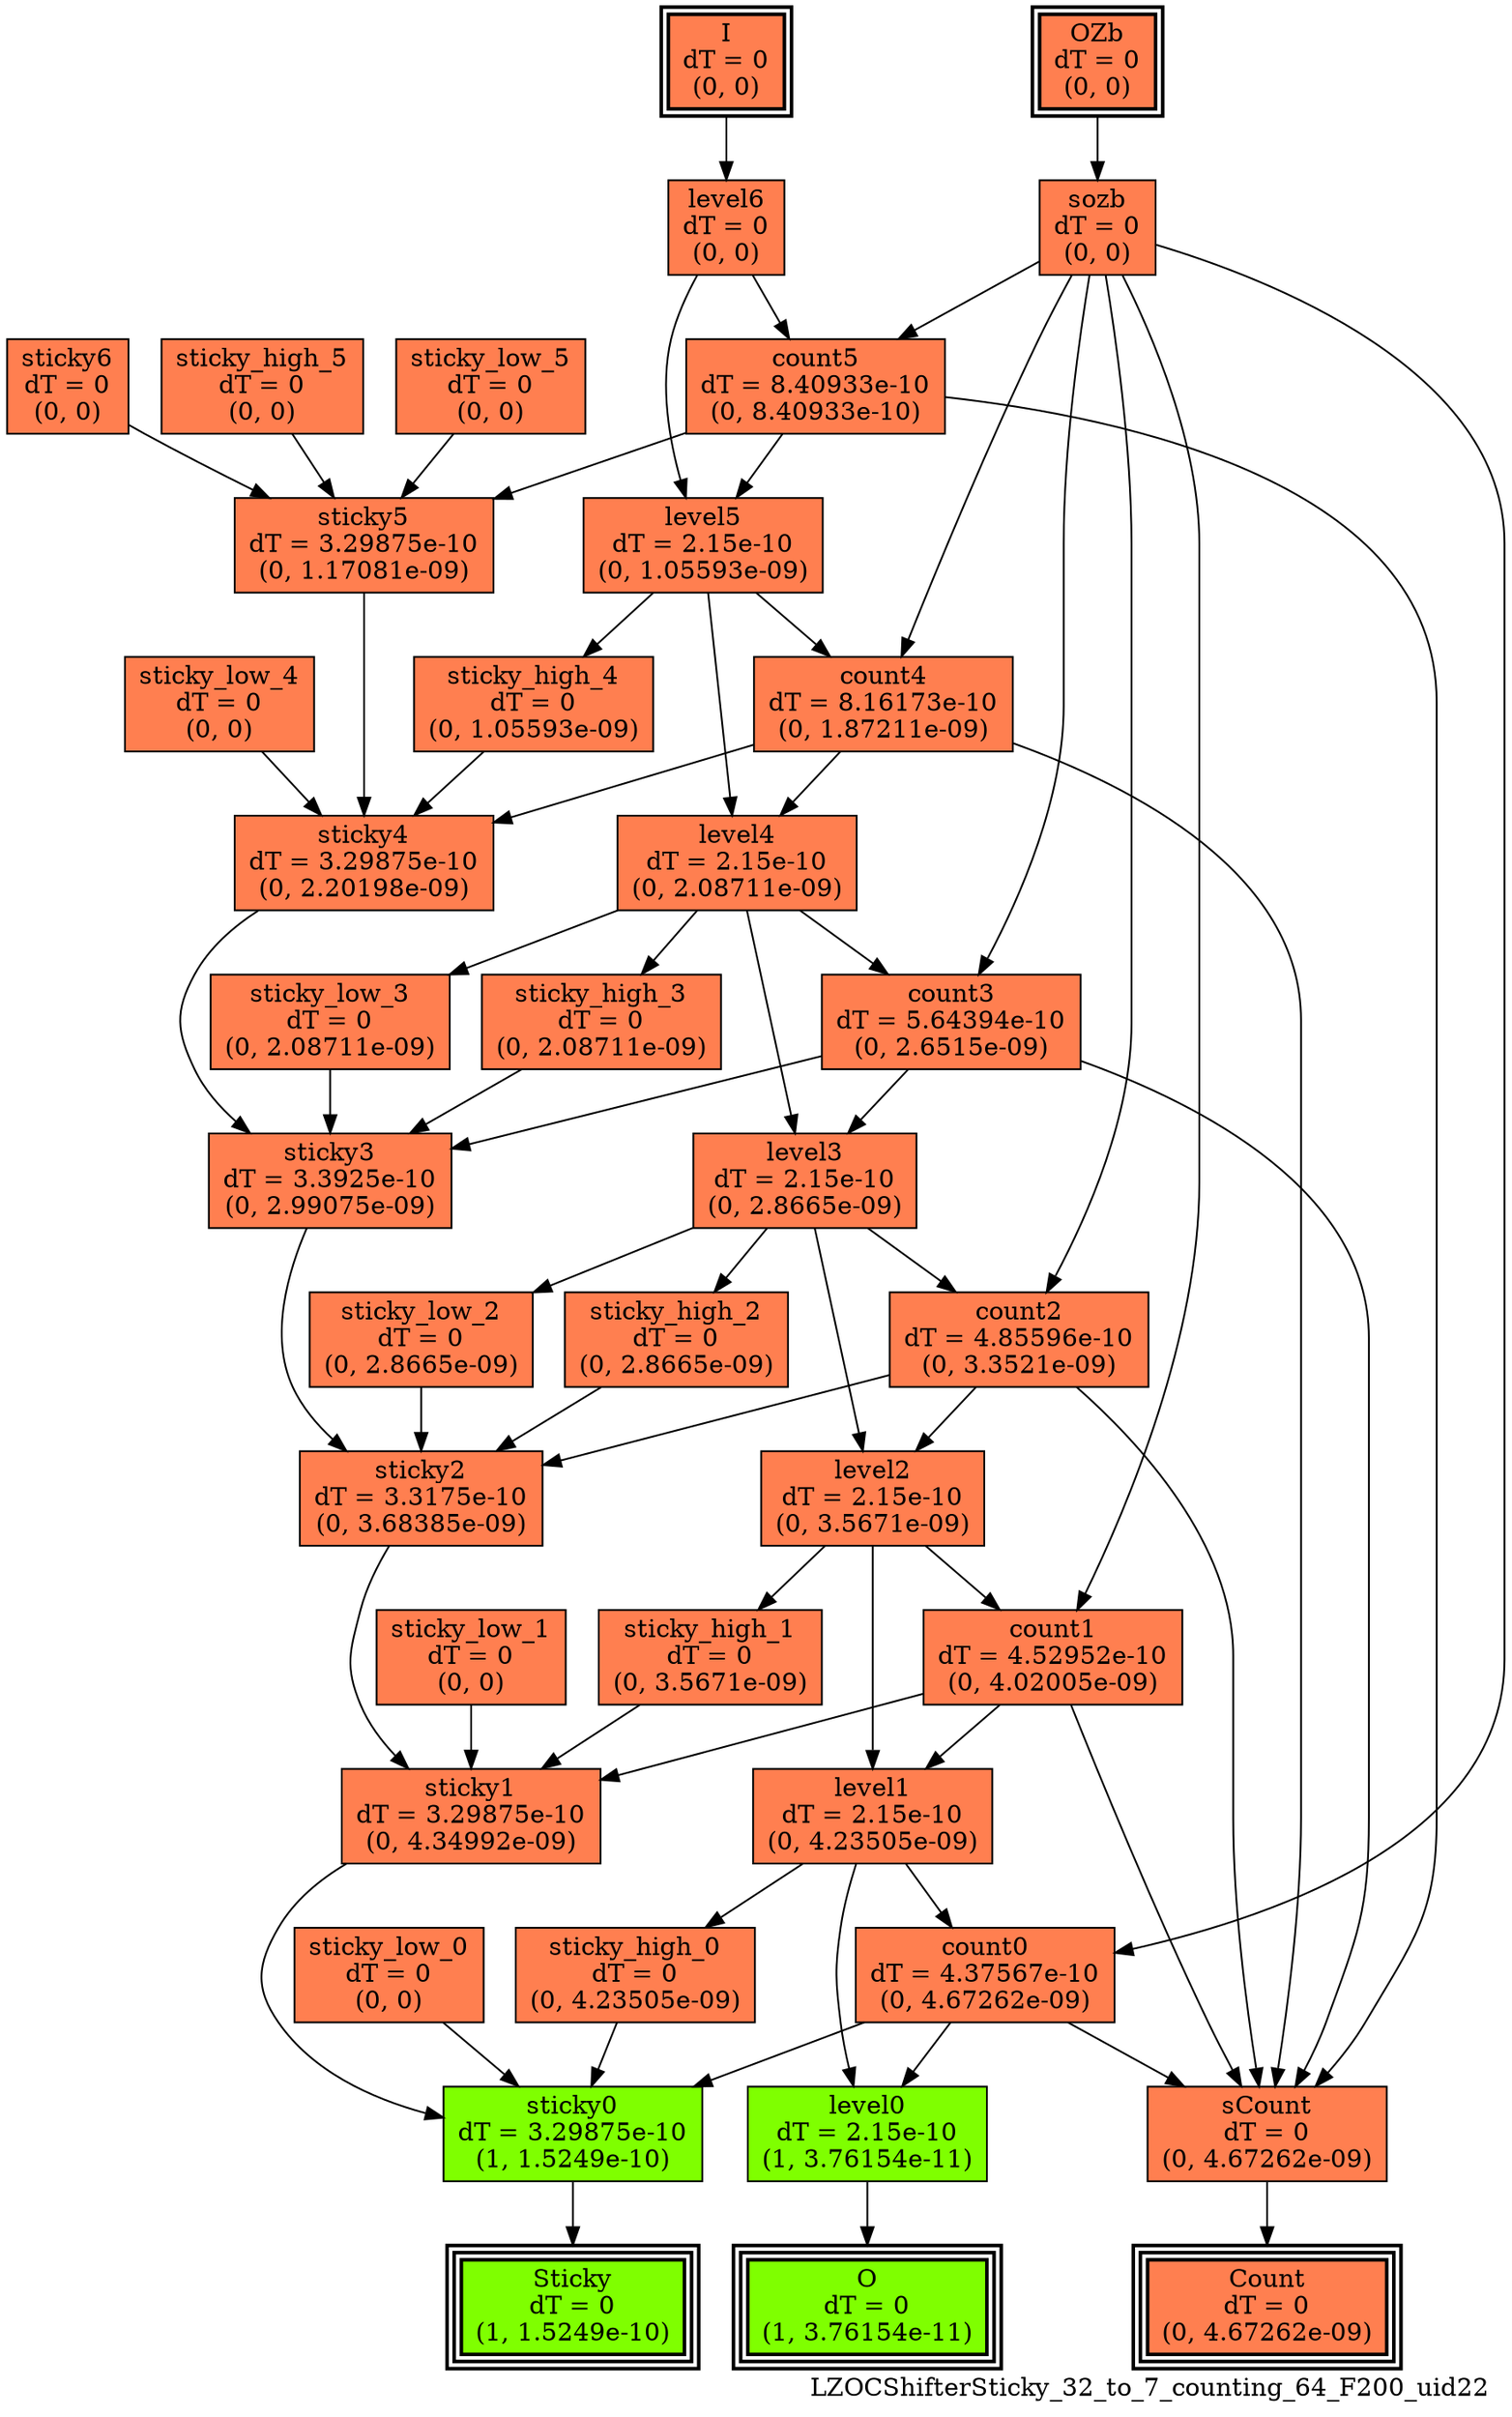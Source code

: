 digraph LZOCShifterSticky_32_to_7_counting_64_F200_uid22
{
	//graph drawing options
	label=LZOCShifterSticky_32_to_7_counting_64_F200_uid22;
	labelloc=bottom;
	labeljust=right;
	ratio=auto;
	nodesep=0.25;
	ranksep=0.5;

	//input/output signals of operator LZOCShifterSticky_32_to_7_counting_64_F200_uid22
	I__LZOCShifterSticky_32_to_7_counting_64_F200_uid22 [ label="I\ndT = 0\n(0, 0)", shape=box, color=black, style="bold, filled", fillcolor=coral, peripheries=2 ];
	OZb__LZOCShifterSticky_32_to_7_counting_64_F200_uid22 [ label="OZb\ndT = 0\n(0, 0)", shape=box, color=black, style="bold, filled", fillcolor=coral, peripheries=2 ];
	Count__LZOCShifterSticky_32_to_7_counting_64_F200_uid22 [ label="Count\ndT = 0\n(0, 4.67262e-09)", shape=box, color=black, style="bold, filled", fillcolor=coral, peripheries=3 ];
	O__LZOCShifterSticky_32_to_7_counting_64_F200_uid22 [ label="O\ndT = 0\n(1, 3.76154e-11)", shape=box, color=black, style="bold, filled", fillcolor=chartreuse, peripheries=3 ];
	Sticky__LZOCShifterSticky_32_to_7_counting_64_F200_uid22 [ label="Sticky\ndT = 0\n(1, 1.5249e-10)", shape=box, color=black, style="bold, filled", fillcolor=chartreuse, peripheries=3 ];
	{rank=same I__LZOCShifterSticky_32_to_7_counting_64_F200_uid22, OZb__LZOCShifterSticky_32_to_7_counting_64_F200_uid22};
	{rank=same Count__LZOCShifterSticky_32_to_7_counting_64_F200_uid22, O__LZOCShifterSticky_32_to_7_counting_64_F200_uid22, Sticky__LZOCShifterSticky_32_to_7_counting_64_F200_uid22};
	//internal signals of operator LZOCShifterSticky_32_to_7_counting_64_F200_uid22
	level6__LZOCShifterSticky_32_to_7_counting_64_F200_uid22 [ label="level6\ndT = 0\n(0, 0)", shape=box, color=black, style=filled, fillcolor=coral, peripheries=1 ];
	sozb__LZOCShifterSticky_32_to_7_counting_64_F200_uid22 [ label="sozb\ndT = 0\n(0, 0)", shape=box, color=black, style=filled, fillcolor=coral, peripheries=1 ];
	sticky6__LZOCShifterSticky_32_to_7_counting_64_F200_uid22 [ label="sticky6\ndT = 0\n(0, 0)", shape=box, color=black, style=filled, fillcolor=coral, peripheries=1 ];
	count5__LZOCShifterSticky_32_to_7_counting_64_F200_uid22 [ label="count5\ndT = 8.40933e-10\n(0, 8.40933e-10)", shape=box, color=black, style=filled, fillcolor=coral, peripheries=1 ];
	level5__LZOCShifterSticky_32_to_7_counting_64_F200_uid22 [ label="level5\ndT = 2.15e-10\n(0, 1.05593e-09)", shape=box, color=black, style=filled, fillcolor=coral, peripheries=1 ];
	sticky_high_5__LZOCShifterSticky_32_to_7_counting_64_F200_uid22 [ label="sticky_high_5\ndT = 0\n(0, 0)", shape=box, color=black, style=filled, fillcolor=coral, peripheries=1 ];
	sticky_low_5__LZOCShifterSticky_32_to_7_counting_64_F200_uid22 [ label="sticky_low_5\ndT = 0\n(0, 0)", shape=box, color=black, style=filled, fillcolor=coral, peripheries=1 ];
	sticky5__LZOCShifterSticky_32_to_7_counting_64_F200_uid22 [ label="sticky5\ndT = 3.29875e-10\n(0, 1.17081e-09)", shape=box, color=black, style=filled, fillcolor=coral, peripheries=1 ];
	count4__LZOCShifterSticky_32_to_7_counting_64_F200_uid22 [ label="count4\ndT = 8.16173e-10\n(0, 1.87211e-09)", shape=box, color=black, style=filled, fillcolor=coral, peripheries=1 ];
	level4__LZOCShifterSticky_32_to_7_counting_64_F200_uid22 [ label="level4\ndT = 2.15e-10\n(0, 2.08711e-09)", shape=box, color=black, style=filled, fillcolor=coral, peripheries=1 ];
	sticky_high_4__LZOCShifterSticky_32_to_7_counting_64_F200_uid22 [ label="sticky_high_4\ndT = 0\n(0, 1.05593e-09)", shape=box, color=black, style=filled, fillcolor=coral, peripheries=1 ];
	sticky_low_4__LZOCShifterSticky_32_to_7_counting_64_F200_uid22 [ label="sticky_low_4\ndT = 0\n(0, 0)", shape=box, color=black, style=filled, fillcolor=coral, peripheries=1 ];
	sticky4__LZOCShifterSticky_32_to_7_counting_64_F200_uid22 [ label="sticky4\ndT = 3.29875e-10\n(0, 2.20198e-09)", shape=box, color=black, style=filled, fillcolor=coral, peripheries=1 ];
	count3__LZOCShifterSticky_32_to_7_counting_64_F200_uid22 [ label="count3\ndT = 5.64394e-10\n(0, 2.6515e-09)", shape=box, color=black, style=filled, fillcolor=coral, peripheries=1 ];
	level3__LZOCShifterSticky_32_to_7_counting_64_F200_uid22 [ label="level3\ndT = 2.15e-10\n(0, 2.8665e-09)", shape=box, color=black, style=filled, fillcolor=coral, peripheries=1 ];
	sticky_high_3__LZOCShifterSticky_32_to_7_counting_64_F200_uid22 [ label="sticky_high_3\ndT = 0\n(0, 2.08711e-09)", shape=box, color=black, style=filled, fillcolor=coral, peripheries=1 ];
	sticky_low_3__LZOCShifterSticky_32_to_7_counting_64_F200_uid22 [ label="sticky_low_3\ndT = 0\n(0, 2.08711e-09)", shape=box, color=black, style=filled, fillcolor=coral, peripheries=1 ];
	sticky3__LZOCShifterSticky_32_to_7_counting_64_F200_uid22 [ label="sticky3\ndT = 3.3925e-10\n(0, 2.99075e-09)", shape=box, color=black, style=filled, fillcolor=coral, peripheries=1 ];
	count2__LZOCShifterSticky_32_to_7_counting_64_F200_uid22 [ label="count2\ndT = 4.85596e-10\n(0, 3.3521e-09)", shape=box, color=black, style=filled, fillcolor=coral, peripheries=1 ];
	level2__LZOCShifterSticky_32_to_7_counting_64_F200_uid22 [ label="level2\ndT = 2.15e-10\n(0, 3.5671e-09)", shape=box, color=black, style=filled, fillcolor=coral, peripheries=1 ];
	sticky_high_2__LZOCShifterSticky_32_to_7_counting_64_F200_uid22 [ label="sticky_high_2\ndT = 0\n(0, 2.8665e-09)", shape=box, color=black, style=filled, fillcolor=coral, peripheries=1 ];
	sticky_low_2__LZOCShifterSticky_32_to_7_counting_64_F200_uid22 [ label="sticky_low_2\ndT = 0\n(0, 2.8665e-09)", shape=box, color=black, style=filled, fillcolor=coral, peripheries=1 ];
	sticky2__LZOCShifterSticky_32_to_7_counting_64_F200_uid22 [ label="sticky2\ndT = 3.3175e-10\n(0, 3.68385e-09)", shape=box, color=black, style=filled, fillcolor=coral, peripheries=1 ];
	count1__LZOCShifterSticky_32_to_7_counting_64_F200_uid22 [ label="count1\ndT = 4.52952e-10\n(0, 4.02005e-09)", shape=box, color=black, style=filled, fillcolor=coral, peripheries=1 ];
	level1__LZOCShifterSticky_32_to_7_counting_64_F200_uid22 [ label="level1\ndT = 2.15e-10\n(0, 4.23505e-09)", shape=box, color=black, style=filled, fillcolor=coral, peripheries=1 ];
	sticky_high_1__LZOCShifterSticky_32_to_7_counting_64_F200_uid22 [ label="sticky_high_1\ndT = 0\n(0, 3.5671e-09)", shape=box, color=black, style=filled, fillcolor=coral, peripheries=1 ];
	sticky_low_1__LZOCShifterSticky_32_to_7_counting_64_F200_uid22 [ label="sticky_low_1\ndT = 0\n(0, 0)", shape=box, color=black, style=filled, fillcolor=coral, peripheries=1 ];
	sticky1__LZOCShifterSticky_32_to_7_counting_64_F200_uid22 [ label="sticky1\ndT = 3.29875e-10\n(0, 4.34992e-09)", shape=box, color=black, style=filled, fillcolor=coral, peripheries=1 ];
	count0__LZOCShifterSticky_32_to_7_counting_64_F200_uid22 [ label="count0\ndT = 4.37567e-10\n(0, 4.67262e-09)", shape=box, color=black, style=filled, fillcolor=coral, peripheries=1 ];
	level0__LZOCShifterSticky_32_to_7_counting_64_F200_uid22 [ label="level0\ndT = 2.15e-10\n(1, 3.76154e-11)", shape=box, color=black, style=filled, fillcolor=chartreuse, peripheries=1 ];
	sticky_high_0__LZOCShifterSticky_32_to_7_counting_64_F200_uid22 [ label="sticky_high_0\ndT = 0\n(0, 4.23505e-09)", shape=box, color=black, style=filled, fillcolor=coral, peripheries=1 ];
	sticky_low_0__LZOCShifterSticky_32_to_7_counting_64_F200_uid22 [ label="sticky_low_0\ndT = 0\n(0, 0)", shape=box, color=black, style=filled, fillcolor=coral, peripheries=1 ];
	sticky0__LZOCShifterSticky_32_to_7_counting_64_F200_uid22 [ label="sticky0\ndT = 3.29875e-10\n(1, 1.5249e-10)", shape=box, color=black, style=filled, fillcolor=chartreuse, peripheries=1 ];
	sCount__LZOCShifterSticky_32_to_7_counting_64_F200_uid22 [ label="sCount\ndT = 0\n(0, 4.67262e-09)", shape=box, color=black, style=filled, fillcolor=coral, peripheries=1 ];

	//subcomponents of operator LZOCShifterSticky_32_to_7_counting_64_F200_uid22

	//input and internal signal connections of operator LZOCShifterSticky_32_to_7_counting_64_F200_uid22
	I__LZOCShifterSticky_32_to_7_counting_64_F200_uid22 -> level6__LZOCShifterSticky_32_to_7_counting_64_F200_uid22 [ arrowhead=normal, arrowsize=1.0, arrowtail=normal, color=black, dir=forward  ];
	OZb__LZOCShifterSticky_32_to_7_counting_64_F200_uid22 -> sozb__LZOCShifterSticky_32_to_7_counting_64_F200_uid22 [ arrowhead=normal, arrowsize=1.0, arrowtail=normal, color=black, dir=forward  ];
	level6__LZOCShifterSticky_32_to_7_counting_64_F200_uid22 -> count5__LZOCShifterSticky_32_to_7_counting_64_F200_uid22 [ arrowhead=normal, arrowsize=1.0, arrowtail=normal, color=black, dir=forward  ];
	level6__LZOCShifterSticky_32_to_7_counting_64_F200_uid22 -> level5__LZOCShifterSticky_32_to_7_counting_64_F200_uid22 [ arrowhead=normal, arrowsize=1.0, arrowtail=normal, color=black, dir=forward  ];
	sozb__LZOCShifterSticky_32_to_7_counting_64_F200_uid22 -> count5__LZOCShifterSticky_32_to_7_counting_64_F200_uid22 [ arrowhead=normal, arrowsize=1.0, arrowtail=normal, color=black, dir=forward  ];
	sozb__LZOCShifterSticky_32_to_7_counting_64_F200_uid22 -> count4__LZOCShifterSticky_32_to_7_counting_64_F200_uid22 [ arrowhead=normal, arrowsize=1.0, arrowtail=normal, color=black, dir=forward  ];
	sozb__LZOCShifterSticky_32_to_7_counting_64_F200_uid22 -> count3__LZOCShifterSticky_32_to_7_counting_64_F200_uid22 [ arrowhead=normal, arrowsize=1.0, arrowtail=normal, color=black, dir=forward  ];
	sozb__LZOCShifterSticky_32_to_7_counting_64_F200_uid22 -> count2__LZOCShifterSticky_32_to_7_counting_64_F200_uid22 [ arrowhead=normal, arrowsize=1.0, arrowtail=normal, color=black, dir=forward  ];
	sozb__LZOCShifterSticky_32_to_7_counting_64_F200_uid22 -> count1__LZOCShifterSticky_32_to_7_counting_64_F200_uid22 [ arrowhead=normal, arrowsize=1.0, arrowtail=normal, color=black, dir=forward  ];
	sozb__LZOCShifterSticky_32_to_7_counting_64_F200_uid22 -> count0__LZOCShifterSticky_32_to_7_counting_64_F200_uid22 [ arrowhead=normal, arrowsize=1.0, arrowtail=normal, color=black, dir=forward  ];
	sticky6__LZOCShifterSticky_32_to_7_counting_64_F200_uid22 -> sticky5__LZOCShifterSticky_32_to_7_counting_64_F200_uid22 [ arrowhead=normal, arrowsize=1.0, arrowtail=normal, color=black, dir=forward  ];
	count5__LZOCShifterSticky_32_to_7_counting_64_F200_uid22 -> level5__LZOCShifterSticky_32_to_7_counting_64_F200_uid22 [ arrowhead=normal, arrowsize=1.0, arrowtail=normal, color=black, dir=forward  ];
	count5__LZOCShifterSticky_32_to_7_counting_64_F200_uid22 -> sticky5__LZOCShifterSticky_32_to_7_counting_64_F200_uid22 [ arrowhead=normal, arrowsize=1.0, arrowtail=normal, color=black, dir=forward  ];
	count5__LZOCShifterSticky_32_to_7_counting_64_F200_uid22 -> sCount__LZOCShifterSticky_32_to_7_counting_64_F200_uid22 [ arrowhead=normal, arrowsize=1.0, arrowtail=normal, color=black, dir=forward  ];
	level5__LZOCShifterSticky_32_to_7_counting_64_F200_uid22 -> count4__LZOCShifterSticky_32_to_7_counting_64_F200_uid22 [ arrowhead=normal, arrowsize=1.0, arrowtail=normal, color=black, dir=forward  ];
	level5__LZOCShifterSticky_32_to_7_counting_64_F200_uid22 -> level4__LZOCShifterSticky_32_to_7_counting_64_F200_uid22 [ arrowhead=normal, arrowsize=1.0, arrowtail=normal, color=black, dir=forward  ];
	level5__LZOCShifterSticky_32_to_7_counting_64_F200_uid22 -> sticky_high_4__LZOCShifterSticky_32_to_7_counting_64_F200_uid22 [ arrowhead=normal, arrowsize=1.0, arrowtail=normal, color=black, dir=forward  ];
	sticky_high_5__LZOCShifterSticky_32_to_7_counting_64_F200_uid22 -> sticky5__LZOCShifterSticky_32_to_7_counting_64_F200_uid22 [ arrowhead=normal, arrowsize=1.0, arrowtail=normal, color=black, dir=forward  ];
	sticky_low_5__LZOCShifterSticky_32_to_7_counting_64_F200_uid22 -> sticky5__LZOCShifterSticky_32_to_7_counting_64_F200_uid22 [ arrowhead=normal, arrowsize=1.0, arrowtail=normal, color=black, dir=forward  ];
	sticky5__LZOCShifterSticky_32_to_7_counting_64_F200_uid22 -> sticky4__LZOCShifterSticky_32_to_7_counting_64_F200_uid22 [ arrowhead=normal, arrowsize=1.0, arrowtail=normal, color=black, dir=forward  ];
	count4__LZOCShifterSticky_32_to_7_counting_64_F200_uid22 -> level4__LZOCShifterSticky_32_to_7_counting_64_F200_uid22 [ arrowhead=normal, arrowsize=1.0, arrowtail=normal, color=black, dir=forward  ];
	count4__LZOCShifterSticky_32_to_7_counting_64_F200_uid22 -> sticky4__LZOCShifterSticky_32_to_7_counting_64_F200_uid22 [ arrowhead=normal, arrowsize=1.0, arrowtail=normal, color=black, dir=forward  ];
	count4__LZOCShifterSticky_32_to_7_counting_64_F200_uid22 -> sCount__LZOCShifterSticky_32_to_7_counting_64_F200_uid22 [ arrowhead=normal, arrowsize=1.0, arrowtail=normal, color=black, dir=forward  ];
	level4__LZOCShifterSticky_32_to_7_counting_64_F200_uid22 -> count3__LZOCShifterSticky_32_to_7_counting_64_F200_uid22 [ arrowhead=normal, arrowsize=1.0, arrowtail=normal, color=black, dir=forward  ];
	level4__LZOCShifterSticky_32_to_7_counting_64_F200_uid22 -> level3__LZOCShifterSticky_32_to_7_counting_64_F200_uid22 [ arrowhead=normal, arrowsize=1.0, arrowtail=normal, color=black, dir=forward  ];
	level4__LZOCShifterSticky_32_to_7_counting_64_F200_uid22 -> sticky_high_3__LZOCShifterSticky_32_to_7_counting_64_F200_uid22 [ arrowhead=normal, arrowsize=1.0, arrowtail=normal, color=black, dir=forward  ];
	level4__LZOCShifterSticky_32_to_7_counting_64_F200_uid22 -> sticky_low_3__LZOCShifterSticky_32_to_7_counting_64_F200_uid22 [ arrowhead=normal, arrowsize=1.0, arrowtail=normal, color=black, dir=forward  ];
	sticky_high_4__LZOCShifterSticky_32_to_7_counting_64_F200_uid22 -> sticky4__LZOCShifterSticky_32_to_7_counting_64_F200_uid22 [ arrowhead=normal, arrowsize=1.0, arrowtail=normal, color=black, dir=forward  ];
	sticky_low_4__LZOCShifterSticky_32_to_7_counting_64_F200_uid22 -> sticky4__LZOCShifterSticky_32_to_7_counting_64_F200_uid22 [ arrowhead=normal, arrowsize=1.0, arrowtail=normal, color=black, dir=forward  ];
	sticky4__LZOCShifterSticky_32_to_7_counting_64_F200_uid22 -> sticky3__LZOCShifterSticky_32_to_7_counting_64_F200_uid22 [ arrowhead=normal, arrowsize=1.0, arrowtail=normal, color=black, dir=forward  ];
	count3__LZOCShifterSticky_32_to_7_counting_64_F200_uid22 -> level3__LZOCShifterSticky_32_to_7_counting_64_F200_uid22 [ arrowhead=normal, arrowsize=1.0, arrowtail=normal, color=black, dir=forward  ];
	count3__LZOCShifterSticky_32_to_7_counting_64_F200_uid22 -> sticky3__LZOCShifterSticky_32_to_7_counting_64_F200_uid22 [ arrowhead=normal, arrowsize=1.0, arrowtail=normal, color=black, dir=forward  ];
	count3__LZOCShifterSticky_32_to_7_counting_64_F200_uid22 -> sCount__LZOCShifterSticky_32_to_7_counting_64_F200_uid22 [ arrowhead=normal, arrowsize=1.0, arrowtail=normal, color=black, dir=forward  ];
	level3__LZOCShifterSticky_32_to_7_counting_64_F200_uid22 -> count2__LZOCShifterSticky_32_to_7_counting_64_F200_uid22 [ arrowhead=normal, arrowsize=1.0, arrowtail=normal, color=black, dir=forward  ];
	level3__LZOCShifterSticky_32_to_7_counting_64_F200_uid22 -> level2__LZOCShifterSticky_32_to_7_counting_64_F200_uid22 [ arrowhead=normal, arrowsize=1.0, arrowtail=normal, color=black, dir=forward  ];
	level3__LZOCShifterSticky_32_to_7_counting_64_F200_uid22 -> sticky_high_2__LZOCShifterSticky_32_to_7_counting_64_F200_uid22 [ arrowhead=normal, arrowsize=1.0, arrowtail=normal, color=black, dir=forward  ];
	level3__LZOCShifterSticky_32_to_7_counting_64_F200_uid22 -> sticky_low_2__LZOCShifterSticky_32_to_7_counting_64_F200_uid22 [ arrowhead=normal, arrowsize=1.0, arrowtail=normal, color=black, dir=forward  ];
	sticky_high_3__LZOCShifterSticky_32_to_7_counting_64_F200_uid22 -> sticky3__LZOCShifterSticky_32_to_7_counting_64_F200_uid22 [ arrowhead=normal, arrowsize=1.0, arrowtail=normal, color=black, dir=forward  ];
	sticky_low_3__LZOCShifterSticky_32_to_7_counting_64_F200_uid22 -> sticky3__LZOCShifterSticky_32_to_7_counting_64_F200_uid22 [ arrowhead=normal, arrowsize=1.0, arrowtail=normal, color=black, dir=forward  ];
	sticky3__LZOCShifterSticky_32_to_7_counting_64_F200_uid22 -> sticky2__LZOCShifterSticky_32_to_7_counting_64_F200_uid22 [ arrowhead=normal, arrowsize=1.0, arrowtail=normal, color=black, dir=forward  ];
	count2__LZOCShifterSticky_32_to_7_counting_64_F200_uid22 -> level2__LZOCShifterSticky_32_to_7_counting_64_F200_uid22 [ arrowhead=normal, arrowsize=1.0, arrowtail=normal, color=black, dir=forward  ];
	count2__LZOCShifterSticky_32_to_7_counting_64_F200_uid22 -> sticky2__LZOCShifterSticky_32_to_7_counting_64_F200_uid22 [ arrowhead=normal, arrowsize=1.0, arrowtail=normal, color=black, dir=forward  ];
	count2__LZOCShifterSticky_32_to_7_counting_64_F200_uid22 -> sCount__LZOCShifterSticky_32_to_7_counting_64_F200_uid22 [ arrowhead=normal, arrowsize=1.0, arrowtail=normal, color=black, dir=forward  ];
	level2__LZOCShifterSticky_32_to_7_counting_64_F200_uid22 -> count1__LZOCShifterSticky_32_to_7_counting_64_F200_uid22 [ arrowhead=normal, arrowsize=1.0, arrowtail=normal, color=black, dir=forward  ];
	level2__LZOCShifterSticky_32_to_7_counting_64_F200_uid22 -> level1__LZOCShifterSticky_32_to_7_counting_64_F200_uid22 [ arrowhead=normal, arrowsize=1.0, arrowtail=normal, color=black, dir=forward  ];
	level2__LZOCShifterSticky_32_to_7_counting_64_F200_uid22 -> sticky_high_1__LZOCShifterSticky_32_to_7_counting_64_F200_uid22 [ arrowhead=normal, arrowsize=1.0, arrowtail=normal, color=black, dir=forward  ];
	sticky_high_2__LZOCShifterSticky_32_to_7_counting_64_F200_uid22 -> sticky2__LZOCShifterSticky_32_to_7_counting_64_F200_uid22 [ arrowhead=normal, arrowsize=1.0, arrowtail=normal, color=black, dir=forward  ];
	sticky_low_2__LZOCShifterSticky_32_to_7_counting_64_F200_uid22 -> sticky2__LZOCShifterSticky_32_to_7_counting_64_F200_uid22 [ arrowhead=normal, arrowsize=1.0, arrowtail=normal, color=black, dir=forward  ];
	sticky2__LZOCShifterSticky_32_to_7_counting_64_F200_uid22 -> sticky1__LZOCShifterSticky_32_to_7_counting_64_F200_uid22 [ arrowhead=normal, arrowsize=1.0, arrowtail=normal, color=black, dir=forward  ];
	count1__LZOCShifterSticky_32_to_7_counting_64_F200_uid22 -> level1__LZOCShifterSticky_32_to_7_counting_64_F200_uid22 [ arrowhead=normal, arrowsize=1.0, arrowtail=normal, color=black, dir=forward  ];
	count1__LZOCShifterSticky_32_to_7_counting_64_F200_uid22 -> sticky1__LZOCShifterSticky_32_to_7_counting_64_F200_uid22 [ arrowhead=normal, arrowsize=1.0, arrowtail=normal, color=black, dir=forward  ];
	count1__LZOCShifterSticky_32_to_7_counting_64_F200_uid22 -> sCount__LZOCShifterSticky_32_to_7_counting_64_F200_uid22 [ arrowhead=normal, arrowsize=1.0, arrowtail=normal, color=black, dir=forward  ];
	level1__LZOCShifterSticky_32_to_7_counting_64_F200_uid22 -> count0__LZOCShifterSticky_32_to_7_counting_64_F200_uid22 [ arrowhead=normal, arrowsize=1.0, arrowtail=normal, color=black, dir=forward  ];
	level1__LZOCShifterSticky_32_to_7_counting_64_F200_uid22 -> level0__LZOCShifterSticky_32_to_7_counting_64_F200_uid22 [ arrowhead=normal, arrowsize=1.0, arrowtail=normal, color=black, dir=forward  ];
	level1__LZOCShifterSticky_32_to_7_counting_64_F200_uid22 -> sticky_high_0__LZOCShifterSticky_32_to_7_counting_64_F200_uid22 [ arrowhead=normal, arrowsize=1.0, arrowtail=normal, color=black, dir=forward  ];
	sticky_high_1__LZOCShifterSticky_32_to_7_counting_64_F200_uid22 -> sticky1__LZOCShifterSticky_32_to_7_counting_64_F200_uid22 [ arrowhead=normal, arrowsize=1.0, arrowtail=normal, color=black, dir=forward  ];
	sticky_low_1__LZOCShifterSticky_32_to_7_counting_64_F200_uid22 -> sticky1__LZOCShifterSticky_32_to_7_counting_64_F200_uid22 [ arrowhead=normal, arrowsize=1.0, arrowtail=normal, color=black, dir=forward  ];
	sticky1__LZOCShifterSticky_32_to_7_counting_64_F200_uid22 -> sticky0__LZOCShifterSticky_32_to_7_counting_64_F200_uid22 [ arrowhead=normal, arrowsize=1.0, arrowtail=normal, color=black, dir=forward  ];
	count0__LZOCShifterSticky_32_to_7_counting_64_F200_uid22 -> level0__LZOCShifterSticky_32_to_7_counting_64_F200_uid22 [ arrowhead=normal, arrowsize=1.0, arrowtail=normal, color=black, dir=forward  ];
	count0__LZOCShifterSticky_32_to_7_counting_64_F200_uid22 -> sticky0__LZOCShifterSticky_32_to_7_counting_64_F200_uid22 [ arrowhead=normal, arrowsize=1.0, arrowtail=normal, color=black, dir=forward  ];
	count0__LZOCShifterSticky_32_to_7_counting_64_F200_uid22 -> sCount__LZOCShifterSticky_32_to_7_counting_64_F200_uid22 [ arrowhead=normal, arrowsize=1.0, arrowtail=normal, color=black, dir=forward  ];
	level0__LZOCShifterSticky_32_to_7_counting_64_F200_uid22 -> O__LZOCShifterSticky_32_to_7_counting_64_F200_uid22 [ arrowhead=normal, arrowsize=1.0, arrowtail=normal, color=black, dir=forward  ];
	sticky_high_0__LZOCShifterSticky_32_to_7_counting_64_F200_uid22 -> sticky0__LZOCShifterSticky_32_to_7_counting_64_F200_uid22 [ arrowhead=normal, arrowsize=1.0, arrowtail=normal, color=black, dir=forward  ];
	sticky_low_0__LZOCShifterSticky_32_to_7_counting_64_F200_uid22 -> sticky0__LZOCShifterSticky_32_to_7_counting_64_F200_uid22 [ arrowhead=normal, arrowsize=1.0, arrowtail=normal, color=black, dir=forward  ];
	sticky0__LZOCShifterSticky_32_to_7_counting_64_F200_uid22 -> Sticky__LZOCShifterSticky_32_to_7_counting_64_F200_uid22 [ arrowhead=normal, arrowsize=1.0, arrowtail=normal, color=black, dir=forward  ];
	sCount__LZOCShifterSticky_32_to_7_counting_64_F200_uid22 -> Count__LZOCShifterSticky_32_to_7_counting_64_F200_uid22 [ arrowhead=normal, arrowsize=1.0, arrowtail=normal, color=black, dir=forward  ];
}


